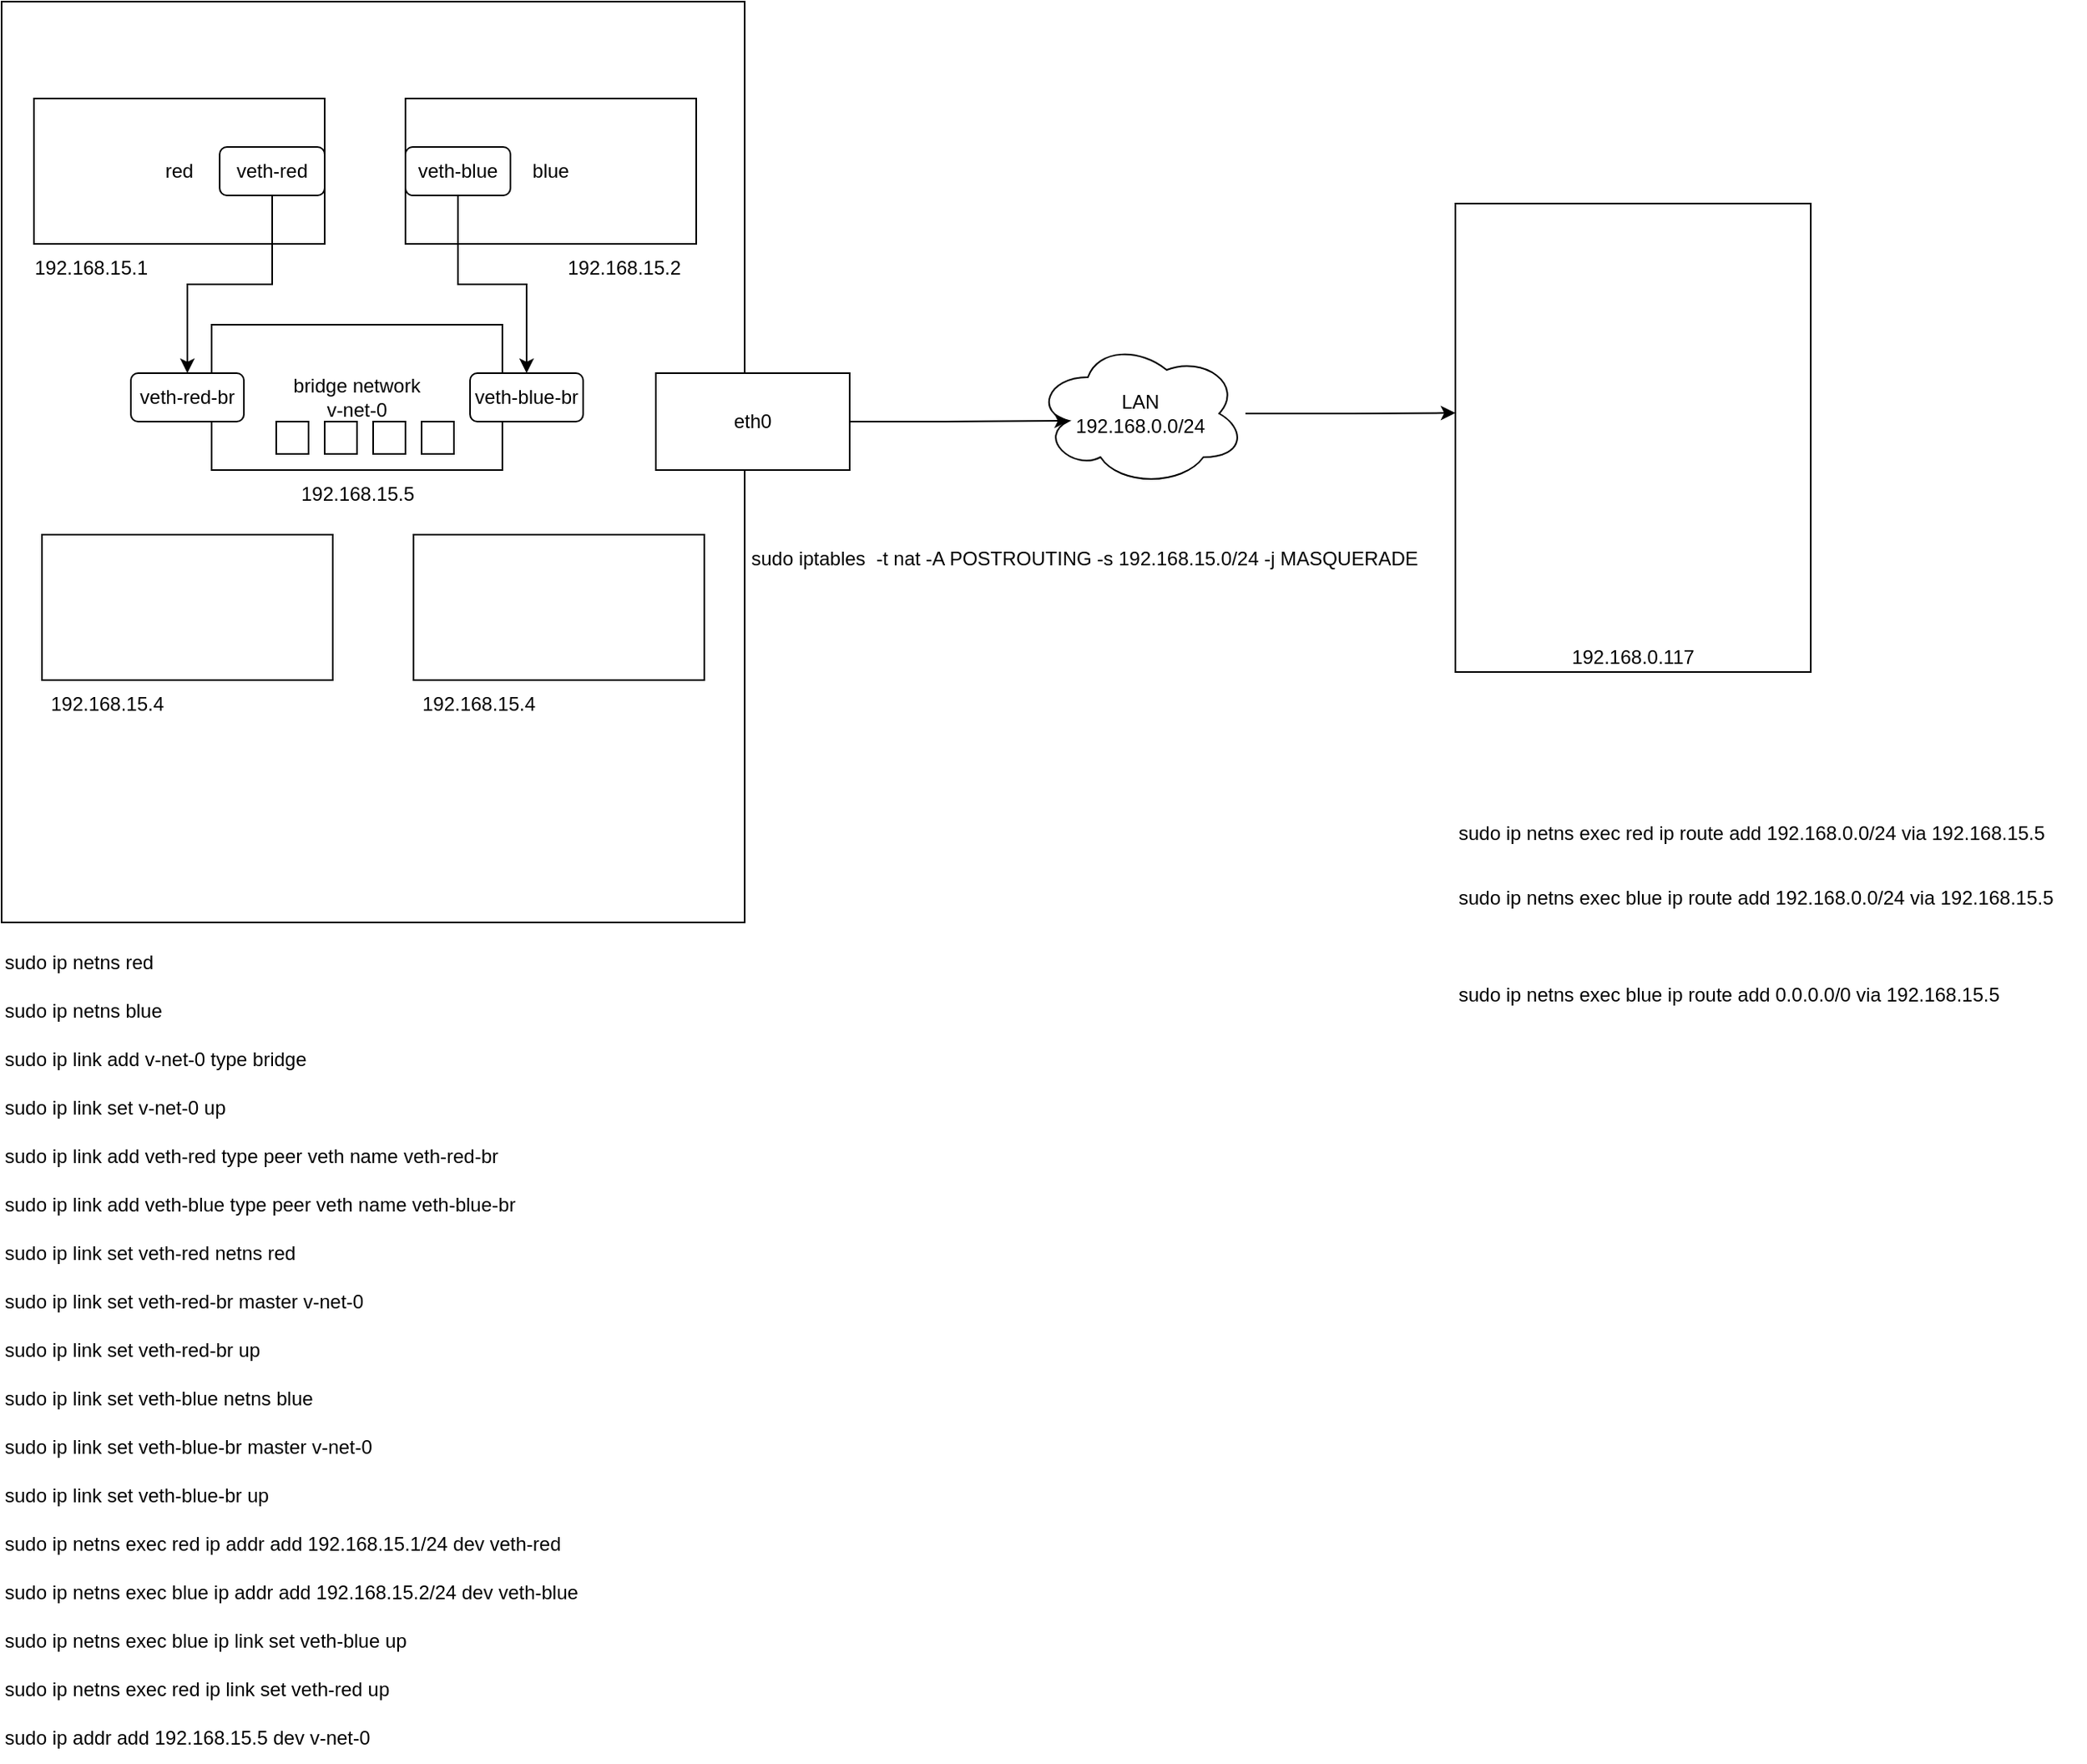 <mxfile version="28.2.5">
  <diagram name="Page-1" id="eKPRaPDxQhdPsH_1p-LF">
    <mxGraphModel dx="1426" dy="953" grid="1" gridSize="10" guides="1" tooltips="1" connect="1" arrows="1" fold="1" page="1" pageScale="1" pageWidth="850" pageHeight="1100" math="0" shadow="0">
      <root>
        <mxCell id="0" />
        <mxCell id="1" parent="0" />
        <mxCell id="yEUhiBIDRF_ExrOvYtYI-1" value="" style="rounded=0;whiteSpace=wrap;html=1;" vertex="1" parent="1">
          <mxGeometry x="20" y="170" width="460" height="570" as="geometry" />
        </mxCell>
        <mxCell id="yEUhiBIDRF_ExrOvYtYI-2" value="red" style="rounded=0;whiteSpace=wrap;html=1;" vertex="1" parent="1">
          <mxGeometry x="40" y="230" width="180" height="90" as="geometry" />
        </mxCell>
        <mxCell id="yEUhiBIDRF_ExrOvYtYI-3" value="blue" style="rounded=0;whiteSpace=wrap;html=1;" vertex="1" parent="1">
          <mxGeometry x="270" y="230" width="180" height="90" as="geometry" />
        </mxCell>
        <mxCell id="yEUhiBIDRF_ExrOvYtYI-6" value="" style="rounded=0;whiteSpace=wrap;html=1;" vertex="1" parent="1">
          <mxGeometry x="45" y="500" width="180" height="90" as="geometry" />
        </mxCell>
        <mxCell id="yEUhiBIDRF_ExrOvYtYI-7" value="" style="rounded=0;whiteSpace=wrap;html=1;" vertex="1" parent="1">
          <mxGeometry x="275" y="500" width="180" height="90" as="geometry" />
        </mxCell>
        <mxCell id="yEUhiBIDRF_ExrOvYtYI-8" value="bridge network&lt;div&gt;v-net-0&lt;/div&gt;" style="rounded=0;whiteSpace=wrap;html=1;" vertex="1" parent="1">
          <mxGeometry x="150" y="370" width="180" height="90" as="geometry" />
        </mxCell>
        <mxCell id="yEUhiBIDRF_ExrOvYtYI-9" value="sudo ip link add v-net-0 type bridge" style="text;html=1;align=left;verticalAlign=middle;resizable=0;points=[];autosize=1;strokeColor=none;fillColor=none;" vertex="1" parent="1">
          <mxGeometry x="20" y="810" width="210" height="30" as="geometry" />
        </mxCell>
        <mxCell id="yEUhiBIDRF_ExrOvYtYI-10" value="sudo ip link add veth-red type peer veth name veth-red-br" style="text;html=1;align=left;verticalAlign=middle;resizable=0;points=[];autosize=1;strokeColor=none;fillColor=none;" vertex="1" parent="1">
          <mxGeometry x="20" y="870" width="330" height="30" as="geometry" />
        </mxCell>
        <mxCell id="yEUhiBIDRF_ExrOvYtYI-11" value="sudo ip netns blue" style="text;html=1;align=left;verticalAlign=middle;resizable=0;points=[];autosize=1;strokeColor=none;fillColor=none;" vertex="1" parent="1">
          <mxGeometry x="20" y="780" width="120" height="30" as="geometry" />
        </mxCell>
        <mxCell id="yEUhiBIDRF_ExrOvYtYI-12" value="sudo ip netns red" style="text;html=1;align=left;verticalAlign=middle;resizable=0;points=[];autosize=1;strokeColor=none;fillColor=none;" vertex="1" parent="1">
          <mxGeometry x="20" y="750" width="120" height="30" as="geometry" />
        </mxCell>
        <mxCell id="yEUhiBIDRF_ExrOvYtYI-13" value="sudo ip link set v-net-0 up" style="text;html=1;align=left;verticalAlign=middle;resizable=0;points=[];autosize=1;strokeColor=none;fillColor=none;" vertex="1" parent="1">
          <mxGeometry x="20" y="840" width="160" height="30" as="geometry" />
        </mxCell>
        <mxCell id="yEUhiBIDRF_ExrOvYtYI-14" value="" style="rounded=0;whiteSpace=wrap;html=1;" vertex="1" parent="1">
          <mxGeometry x="190" y="430" width="20" height="20" as="geometry" />
        </mxCell>
        <mxCell id="yEUhiBIDRF_ExrOvYtYI-15" value="" style="rounded=0;whiteSpace=wrap;html=1;" vertex="1" parent="1">
          <mxGeometry x="220" y="430" width="20" height="20" as="geometry" />
        </mxCell>
        <mxCell id="yEUhiBIDRF_ExrOvYtYI-16" value="" style="rounded=0;whiteSpace=wrap;html=1;" vertex="1" parent="1">
          <mxGeometry x="250" y="430" width="20" height="20" as="geometry" />
        </mxCell>
        <mxCell id="yEUhiBIDRF_ExrOvYtYI-17" value="" style="rounded=0;whiteSpace=wrap;html=1;" vertex="1" parent="1">
          <mxGeometry x="280" y="430" width="20" height="20" as="geometry" />
        </mxCell>
        <mxCell id="yEUhiBIDRF_ExrOvYtYI-18" value="192.168.15.1" style="text;html=1;align=center;verticalAlign=middle;resizable=0;points=[];autosize=1;strokeColor=none;fillColor=none;" vertex="1" parent="1">
          <mxGeometry x="30" y="320" width="90" height="30" as="geometry" />
        </mxCell>
        <mxCell id="yEUhiBIDRF_ExrOvYtYI-19" value="192.168.15.2" style="text;html=1;align=center;verticalAlign=middle;resizable=0;points=[];autosize=1;strokeColor=none;fillColor=none;" vertex="1" parent="1">
          <mxGeometry x="360" y="320" width="90" height="30" as="geometry" />
        </mxCell>
        <mxCell id="yEUhiBIDRF_ExrOvYtYI-20" value="192.168.15.5" style="text;html=1;align=center;verticalAlign=middle;resizable=0;points=[];autosize=1;strokeColor=none;fillColor=none;" vertex="1" parent="1">
          <mxGeometry x="195" y="460" width="90" height="30" as="geometry" />
        </mxCell>
        <mxCell id="yEUhiBIDRF_ExrOvYtYI-21" value="192.168.15.4" style="text;html=1;align=center;verticalAlign=middle;resizable=0;points=[];autosize=1;strokeColor=none;fillColor=none;" vertex="1" parent="1">
          <mxGeometry x="270" y="590" width="90" height="30" as="geometry" />
        </mxCell>
        <mxCell id="yEUhiBIDRF_ExrOvYtYI-22" value="192.168.15.4" style="text;html=1;align=center;verticalAlign=middle;resizable=0;points=[];autosize=1;strokeColor=none;fillColor=none;" vertex="1" parent="1">
          <mxGeometry x="40" y="590" width="90" height="30" as="geometry" />
        </mxCell>
        <mxCell id="yEUhiBIDRF_ExrOvYtYI-23" value="eth0" style="whiteSpace=wrap;html=1;" vertex="1" parent="1">
          <mxGeometry x="425" y="400" width="120" height="60" as="geometry" />
        </mxCell>
        <mxCell id="yEUhiBIDRF_ExrOvYtYI-24" value="sudo ip link add veth-blue type peer veth name veth-blue-br" style="text;html=1;align=left;verticalAlign=middle;resizable=0;points=[];autosize=1;strokeColor=none;fillColor=none;" vertex="1" parent="1">
          <mxGeometry x="20" y="900" width="340" height="30" as="geometry" />
        </mxCell>
        <mxCell id="yEUhiBIDRF_ExrOvYtYI-25" value="sudo ip link set veth-red netns red" style="text;html=1;align=left;verticalAlign=middle;resizable=0;points=[];autosize=1;strokeColor=none;fillColor=none;" vertex="1" parent="1">
          <mxGeometry x="20" y="930" width="200" height="30" as="geometry" />
        </mxCell>
        <mxCell id="yEUhiBIDRF_ExrOvYtYI-26" value="sudo ip link set veth-blue netns blue" style="text;html=1;align=left;verticalAlign=middle;resizable=0;points=[];autosize=1;strokeColor=none;fillColor=none;" vertex="1" parent="1">
          <mxGeometry x="20" y="1020" width="210" height="30" as="geometry" />
        </mxCell>
        <mxCell id="yEUhiBIDRF_ExrOvYtYI-30" value="" style="edgeStyle=orthogonalEdgeStyle;rounded=0;orthogonalLoop=1;jettySize=auto;html=1;" edge="1" parent="1" source="yEUhiBIDRF_ExrOvYtYI-28" target="yEUhiBIDRF_ExrOvYtYI-29">
          <mxGeometry relative="1" as="geometry" />
        </mxCell>
        <mxCell id="yEUhiBIDRF_ExrOvYtYI-28" value="veth-red" style="rounded=1;whiteSpace=wrap;html=1;" vertex="1" parent="1">
          <mxGeometry x="155" y="260" width="65" height="30" as="geometry" />
        </mxCell>
        <mxCell id="yEUhiBIDRF_ExrOvYtYI-29" value="veth-red-br" style="whiteSpace=wrap;html=1;rounded=1;" vertex="1" parent="1">
          <mxGeometry x="100" y="400" width="70" height="30" as="geometry" />
        </mxCell>
        <mxCell id="yEUhiBIDRF_ExrOvYtYI-33" style="edgeStyle=orthogonalEdgeStyle;rounded=0;orthogonalLoop=1;jettySize=auto;html=1;" edge="1" parent="1" source="yEUhiBIDRF_ExrOvYtYI-31" target="yEUhiBIDRF_ExrOvYtYI-32">
          <mxGeometry relative="1" as="geometry" />
        </mxCell>
        <mxCell id="yEUhiBIDRF_ExrOvYtYI-31" value="veth-blue" style="rounded=1;whiteSpace=wrap;html=1;" vertex="1" parent="1">
          <mxGeometry x="270" y="260" width="65" height="30" as="geometry" />
        </mxCell>
        <mxCell id="yEUhiBIDRF_ExrOvYtYI-32" value="veth-blue-br" style="whiteSpace=wrap;html=1;rounded=1;" vertex="1" parent="1">
          <mxGeometry x="310" y="400" width="70" height="30" as="geometry" />
        </mxCell>
        <mxCell id="yEUhiBIDRF_ExrOvYtYI-34" value="sudo ip link set veth-red-br master v-net-0" style="text;html=1;align=left;verticalAlign=middle;resizable=0;points=[];autosize=1;strokeColor=none;fillColor=none;" vertex="1" parent="1">
          <mxGeometry x="20" y="960" width="250" height="30" as="geometry" />
        </mxCell>
        <mxCell id="yEUhiBIDRF_ExrOvYtYI-35" value="sudo ip link set veth-blue-br master v-net-0" style="text;html=1;align=left;verticalAlign=middle;resizable=0;points=[];autosize=1;strokeColor=none;fillColor=none;" vertex="1" parent="1">
          <mxGeometry x="20" y="1050" width="250" height="30" as="geometry" />
        </mxCell>
        <mxCell id="yEUhiBIDRF_ExrOvYtYI-36" value="sudo ip link set veth-red-br up" style="text;html=1;align=left;verticalAlign=middle;resizable=0;points=[];autosize=1;strokeColor=none;fillColor=none;" vertex="1" parent="1">
          <mxGeometry x="20" y="990" width="180" height="30" as="geometry" />
        </mxCell>
        <mxCell id="yEUhiBIDRF_ExrOvYtYI-37" value="sudo ip link set veth-blue-br up" style="text;html=1;align=left;verticalAlign=middle;resizable=0;points=[];autosize=1;strokeColor=none;fillColor=none;" vertex="1" parent="1">
          <mxGeometry x="20" y="1080" width="190" height="30" as="geometry" />
        </mxCell>
        <mxCell id="yEUhiBIDRF_ExrOvYtYI-38" value="sudo ip netns exec red ip addr add 192.168.15.1/24 dev veth-red" style="text;html=1;align=left;verticalAlign=middle;resizable=0;points=[];autosize=1;strokeColor=none;fillColor=none;" vertex="1" parent="1">
          <mxGeometry x="20" y="1110" width="370" height="30" as="geometry" />
        </mxCell>
        <mxCell id="yEUhiBIDRF_ExrOvYtYI-39" value="sudo ip netns exec blue ip addr add 192.168.15.2/24 dev veth-blue" style="text;html=1;align=left;verticalAlign=middle;resizable=0;points=[];autosize=1;strokeColor=none;fillColor=none;" vertex="1" parent="1">
          <mxGeometry x="20" y="1140" width="380" height="30" as="geometry" />
        </mxCell>
        <mxCell id="yEUhiBIDRF_ExrOvYtYI-40" value="sudo ip netns exec blue ip link set veth-blue up" style="text;html=1;align=left;verticalAlign=middle;resizable=0;points=[];autosize=1;strokeColor=none;fillColor=none;" vertex="1" parent="1">
          <mxGeometry x="20" y="1170" width="270" height="30" as="geometry" />
        </mxCell>
        <mxCell id="yEUhiBIDRF_ExrOvYtYI-41" value="sudo ip netns exec red ip link set veth-red up" style="text;html=1;align=left;verticalAlign=middle;resizable=0;points=[];autosize=1;strokeColor=none;fillColor=none;" vertex="1" parent="1">
          <mxGeometry x="20" y="1200" width="260" height="30" as="geometry" />
        </mxCell>
        <mxCell id="yEUhiBIDRF_ExrOvYtYI-42" value="sudo ip addr add 192.168.15.5 dev v-net-0" style="text;html=1;align=left;verticalAlign=middle;resizable=0;points=[];autosize=1;strokeColor=none;fillColor=none;" vertex="1" parent="1">
          <mxGeometry x="20" y="1230" width="250" height="30" as="geometry" />
        </mxCell>
        <mxCell id="yEUhiBIDRF_ExrOvYtYI-45" value="LAN&lt;div&gt;192.168.0.0/24&lt;/div&gt;" style="ellipse;shape=cloud;whiteSpace=wrap;html=1;" vertex="1" parent="1">
          <mxGeometry x="660" y="380" width="130" height="90" as="geometry" />
        </mxCell>
        <mxCell id="yEUhiBIDRF_ExrOvYtYI-46" style="edgeStyle=orthogonalEdgeStyle;rounded=0;orthogonalLoop=1;jettySize=auto;html=1;entryX=0.16;entryY=0.55;entryDx=0;entryDy=0;entryPerimeter=0;" edge="1" parent="1" source="yEUhiBIDRF_ExrOvYtYI-23" target="yEUhiBIDRF_ExrOvYtYI-45">
          <mxGeometry relative="1" as="geometry" />
        </mxCell>
        <mxCell id="yEUhiBIDRF_ExrOvYtYI-49" value="192.168.0.117" style="rounded=0;whiteSpace=wrap;html=1;verticalAlign=bottom;" vertex="1" parent="1">
          <mxGeometry x="920" y="295" width="220" height="290" as="geometry" />
        </mxCell>
        <mxCell id="yEUhiBIDRF_ExrOvYtYI-50" style="edgeStyle=orthogonalEdgeStyle;rounded=0;orthogonalLoop=1;jettySize=auto;html=1;entryX=0;entryY=0.447;entryDx=0;entryDy=0;entryPerimeter=0;" edge="1" parent="1" source="yEUhiBIDRF_ExrOvYtYI-45" target="yEUhiBIDRF_ExrOvYtYI-49">
          <mxGeometry relative="1" as="geometry" />
        </mxCell>
        <mxCell id="yEUhiBIDRF_ExrOvYtYI-51" value="sudo ip netns exec red ip route add 192.168.0.0/24 via 192.168.15.5" style="text;html=1;align=left;verticalAlign=middle;resizable=0;points=[];autosize=1;strokeColor=none;fillColor=none;" vertex="1" parent="1">
          <mxGeometry x="920" y="670" width="390" height="30" as="geometry" />
        </mxCell>
        <mxCell id="yEUhiBIDRF_ExrOvYtYI-52" value="sudo ip netns exec blue ip route add 192.168.0.0/24 via 192.168.15.5" style="text;html=1;align=left;verticalAlign=middle;resizable=0;points=[];autosize=1;strokeColor=none;fillColor=none;" vertex="1" parent="1">
          <mxGeometry x="920" y="710" width="390" height="30" as="geometry" />
        </mxCell>
        <mxCell id="yEUhiBIDRF_ExrOvYtYI-53" value="sudo iptables &amp;nbsp;-t nat -A POSTROUTING -s 192.168.15.0/24 -j MASQUERADE" style="text;html=1;align=center;verticalAlign=middle;resizable=0;points=[];autosize=1;strokeColor=none;fillColor=none;" vertex="1" parent="1">
          <mxGeometry x="470" y="500" width="440" height="30" as="geometry" />
        </mxCell>
        <mxCell id="yEUhiBIDRF_ExrOvYtYI-54" value="sudo ip netns exec blue ip route add 0.0.0.0/0 via 192.168.15.5" style="text;html=1;align=left;verticalAlign=middle;resizable=0;points=[];autosize=1;strokeColor=none;fillColor=none;" vertex="1" parent="1">
          <mxGeometry x="920" y="770" width="360" height="30" as="geometry" />
        </mxCell>
      </root>
    </mxGraphModel>
  </diagram>
</mxfile>
